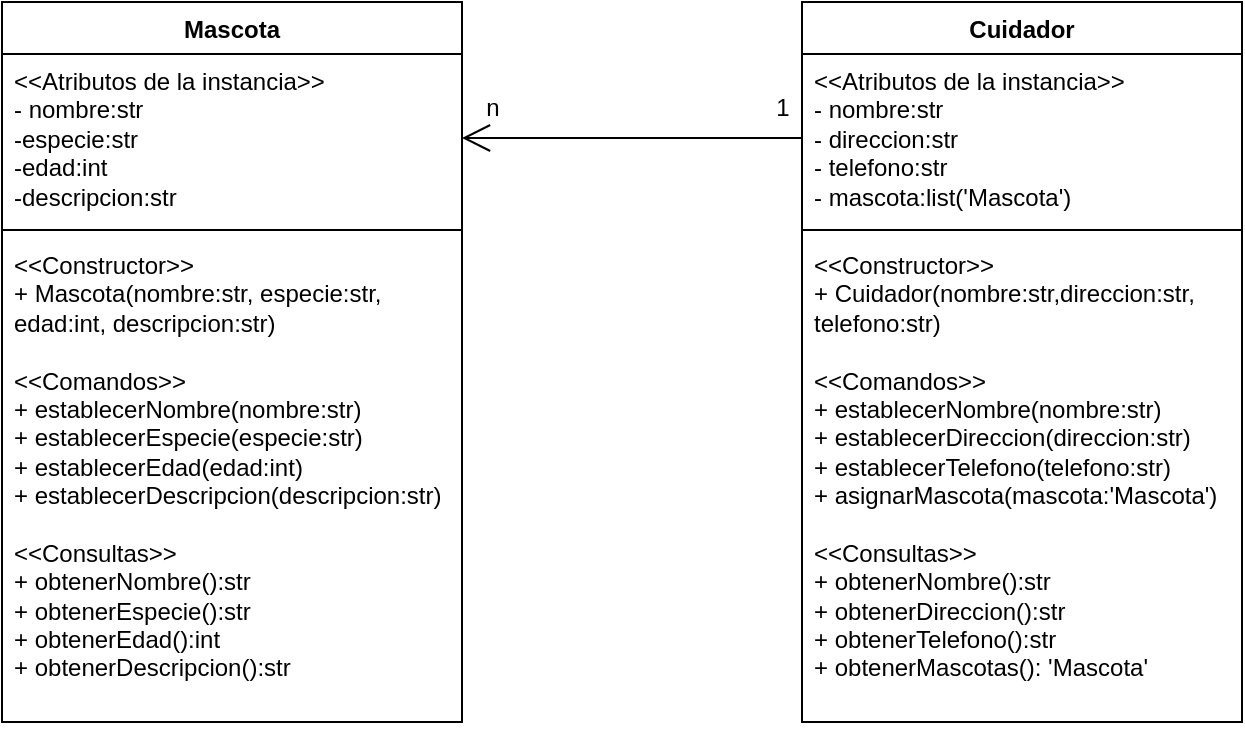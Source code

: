 <mxfile version="24.7.17">
  <diagram name="Página-1" id="ibAsR8l_fnDwftmIvHzk">
    <mxGraphModel dx="430" dy="423" grid="1" gridSize="10" guides="1" tooltips="1" connect="1" arrows="1" fold="1" page="1" pageScale="1" pageWidth="827" pageHeight="1169" math="0" shadow="0">
      <root>
        <mxCell id="0" />
        <mxCell id="1" parent="0" />
        <mxCell id="Dj0rcwLs0VO1zq7PT3Fj-1" value="Mascota" style="swimlane;fontStyle=1;align=center;verticalAlign=top;childLayout=stackLayout;horizontal=1;startSize=26;horizontalStack=0;resizeParent=1;resizeParentMax=0;resizeLast=0;collapsible=1;marginBottom=0;whiteSpace=wrap;html=1;" vertex="1" parent="1">
          <mxGeometry x="100" y="80" width="230" height="360" as="geometry" />
        </mxCell>
        <mxCell id="Dj0rcwLs0VO1zq7PT3Fj-2" value="&lt;div&gt;&amp;lt;&amp;lt;Atributos de la instancia&amp;gt;&amp;gt;&lt;/div&gt;- nombre:str&lt;div&gt;-especie:str&lt;/div&gt;&lt;div&gt;-edad:int&lt;/div&gt;&lt;div&gt;-descripcion:str&lt;/div&gt;" style="text;strokeColor=none;fillColor=none;align=left;verticalAlign=top;spacingLeft=4;spacingRight=4;overflow=hidden;rotatable=0;points=[[0,0.5],[1,0.5]];portConstraint=eastwest;whiteSpace=wrap;html=1;" vertex="1" parent="Dj0rcwLs0VO1zq7PT3Fj-1">
          <mxGeometry y="26" width="230" height="84" as="geometry" />
        </mxCell>
        <mxCell id="Dj0rcwLs0VO1zq7PT3Fj-3" value="" style="line;strokeWidth=1;fillColor=none;align=left;verticalAlign=middle;spacingTop=-1;spacingLeft=3;spacingRight=3;rotatable=0;labelPosition=right;points=[];portConstraint=eastwest;strokeColor=inherit;" vertex="1" parent="Dj0rcwLs0VO1zq7PT3Fj-1">
          <mxGeometry y="110" width="230" height="8" as="geometry" />
        </mxCell>
        <mxCell id="Dj0rcwLs0VO1zq7PT3Fj-4" value="&lt;div&gt;&amp;lt;&amp;lt;Constructor&amp;gt;&amp;gt;&lt;/div&gt;+ Mascota(nombre:str, especie:str, edad:int, descripcion:str)&lt;div&gt;&lt;br&gt;&lt;/div&gt;&lt;div&gt;&amp;lt;&amp;lt;Comandos&amp;gt;&amp;gt;&lt;/div&gt;&lt;div&gt;+ establecerNombre(nombre:str)&lt;/div&gt;&lt;div&gt;+ establecerEspecie(especie:str)&lt;/div&gt;&lt;div&gt;+ establecerEdad(edad:int&lt;span style=&quot;background-color: initial;&quot;&gt;)&lt;/span&gt;&lt;/div&gt;&lt;div&gt;&lt;span style=&quot;background-color: initial;&quot;&gt;+ establecerDescripcion(descripcion:str)&lt;/span&gt;&lt;/div&gt;&lt;div&gt;&lt;span style=&quot;background-color: initial;&quot;&gt;&lt;br&gt;&lt;/span&gt;&lt;/div&gt;&lt;div&gt;&lt;span style=&quot;background-color: initial;&quot;&gt;&amp;lt;&amp;lt;Consultas&amp;gt;&amp;gt;&lt;/span&gt;&lt;/div&gt;&lt;div&gt;&lt;span style=&quot;background-color: initial;&quot;&gt;+ obtenerNombre():str&lt;/span&gt;&lt;/div&gt;&lt;div&gt;&lt;span style=&quot;background-color: initial;&quot;&gt;+ obtenerEspecie():str&lt;/span&gt;&lt;/div&gt;&lt;div&gt;&lt;span style=&quot;background-color: initial;&quot;&gt;+ obtenerEdad():int&lt;/span&gt;&lt;/div&gt;&lt;div&gt;&lt;span style=&quot;background-color: initial;&quot;&gt;+ obtenerDescripcion():str&lt;/span&gt;&lt;/div&gt;" style="text;strokeColor=none;fillColor=none;align=left;verticalAlign=top;spacingLeft=4;spacingRight=4;overflow=hidden;rotatable=0;points=[[0,0.5],[1,0.5]];portConstraint=eastwest;whiteSpace=wrap;html=1;" vertex="1" parent="Dj0rcwLs0VO1zq7PT3Fj-1">
          <mxGeometry y="118" width="230" height="242" as="geometry" />
        </mxCell>
        <mxCell id="Dj0rcwLs0VO1zq7PT3Fj-8" value="Cuidador" style="swimlane;fontStyle=1;align=center;verticalAlign=top;childLayout=stackLayout;horizontal=1;startSize=26;horizontalStack=0;resizeParent=1;resizeParentMax=0;resizeLast=0;collapsible=1;marginBottom=0;whiteSpace=wrap;html=1;" vertex="1" parent="1">
          <mxGeometry x="500" y="80" width="220" height="360" as="geometry" />
        </mxCell>
        <mxCell id="Dj0rcwLs0VO1zq7PT3Fj-9" value="&amp;lt;&amp;lt;Atributos de la instancia&amp;gt;&amp;gt;&lt;div&gt;- nombre:str&lt;/div&gt;&lt;div&gt;- direccion:str&lt;/div&gt;&lt;div&gt;- telefono:str&lt;/div&gt;&lt;div&gt;- mascota:list(&#39;Mascota&#39;)&lt;/div&gt;" style="text;strokeColor=none;fillColor=none;align=left;verticalAlign=top;spacingLeft=4;spacingRight=4;overflow=hidden;rotatable=0;points=[[0,0.5],[1,0.5]];portConstraint=eastwest;whiteSpace=wrap;html=1;" vertex="1" parent="Dj0rcwLs0VO1zq7PT3Fj-8">
          <mxGeometry y="26" width="220" height="84" as="geometry" />
        </mxCell>
        <mxCell id="Dj0rcwLs0VO1zq7PT3Fj-10" value="" style="line;strokeWidth=1;fillColor=none;align=left;verticalAlign=middle;spacingTop=-1;spacingLeft=3;spacingRight=3;rotatable=0;labelPosition=right;points=[];portConstraint=eastwest;strokeColor=inherit;" vertex="1" parent="Dj0rcwLs0VO1zq7PT3Fj-8">
          <mxGeometry y="110" width="220" height="8" as="geometry" />
        </mxCell>
        <mxCell id="Dj0rcwLs0VO1zq7PT3Fj-11" value="&amp;lt;&amp;lt;Constructor&amp;gt;&amp;gt;&lt;div&gt;+ Cuidador(nombre:str,direccion:str,&lt;/div&gt;&lt;div&gt;telefono:str)&lt;/div&gt;&lt;div&gt;&lt;br&gt;&lt;/div&gt;&lt;div&gt;&amp;lt;&amp;lt;Comandos&amp;gt;&amp;gt;&lt;/div&gt;&lt;div&gt;+ establecerNombre(nombre:str)&lt;/div&gt;&lt;div&gt;+ establecerDireccion(direccion:str)&lt;/div&gt;&lt;div&gt;+ establecerTelefono(telefono:str)&lt;/div&gt;&lt;div&gt;+ asignarMascota(mascota:&#39;Mascota&#39;)&lt;/div&gt;&lt;div&gt;&lt;br&gt;&lt;/div&gt;&lt;div&gt;&amp;lt;&amp;lt;Consultas&amp;gt;&amp;gt;&lt;/div&gt;&lt;div&gt;+ obtenerNombre():str&lt;/div&gt;&lt;div&gt;+ obtenerDireccion():str&lt;/div&gt;&lt;div&gt;+ obtenerTelefono():str&lt;/div&gt;&lt;div&gt;+ obtenerMascotas(): &#39;Mascota&#39;&lt;/div&gt;" style="text;strokeColor=none;fillColor=none;align=left;verticalAlign=top;spacingLeft=4;spacingRight=4;overflow=hidden;rotatable=0;points=[[0,0.5],[1,0.5]];portConstraint=eastwest;whiteSpace=wrap;html=1;" vertex="1" parent="Dj0rcwLs0VO1zq7PT3Fj-8">
          <mxGeometry y="118" width="220" height="242" as="geometry" />
        </mxCell>
        <mxCell id="Dj0rcwLs0VO1zq7PT3Fj-12" value="" style="endArrow=open;endFill=1;endSize=12;html=1;rounded=0;entryX=1;entryY=0.5;entryDx=0;entryDy=0;exitX=0;exitY=0.5;exitDx=0;exitDy=0;" edge="1" parent="1" source="Dj0rcwLs0VO1zq7PT3Fj-9" target="Dj0rcwLs0VO1zq7PT3Fj-2">
          <mxGeometry width="160" relative="1" as="geometry">
            <mxPoint x="330" y="250" as="sourcePoint" />
            <mxPoint x="490" y="250" as="targetPoint" />
          </mxGeometry>
        </mxCell>
        <mxCell id="Dj0rcwLs0VO1zq7PT3Fj-14" value="1" style="text;html=1;align=center;verticalAlign=middle;resizable=0;points=[];autosize=1;strokeColor=none;fillColor=none;" vertex="1" parent="1">
          <mxGeometry x="475" y="118" width="30" height="30" as="geometry" />
        </mxCell>
        <mxCell id="Dj0rcwLs0VO1zq7PT3Fj-15" value="n" style="text;html=1;align=center;verticalAlign=middle;resizable=0;points=[];autosize=1;strokeColor=none;fillColor=none;" vertex="1" parent="1">
          <mxGeometry x="330" y="118" width="30" height="30" as="geometry" />
        </mxCell>
      </root>
    </mxGraphModel>
  </diagram>
</mxfile>
